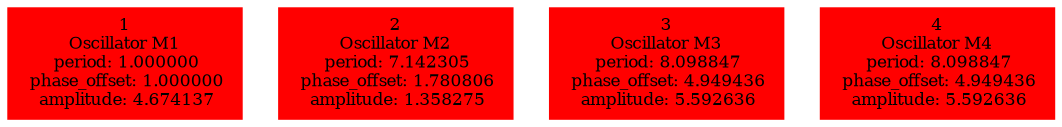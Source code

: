  digraph g{ forcelabels=true;
1 [label=<1<BR />Oscillator M1<BR /> period: 1.000000<BR /> phase_offset: 1.000000<BR /> amplitude: 4.674137>, shape=box,color=red,style=filled,fontsize=8];2 [label=<2<BR />Oscillator M2<BR /> period: 7.142305<BR /> phase_offset: 1.780806<BR /> amplitude: 1.358275>, shape=box,color=red,style=filled,fontsize=8];3 [label=<3<BR />Oscillator M3<BR /> period: 8.098847<BR /> phase_offset: 4.949436<BR /> amplitude: 5.592636>, shape=box,color=red,style=filled,fontsize=8];4 [label=<4<BR />Oscillator M4<BR /> period: 8.098847<BR /> phase_offset: 4.949436<BR /> amplitude: 5.592636>, shape=box,color=red,style=filled,fontsize=8]; }
